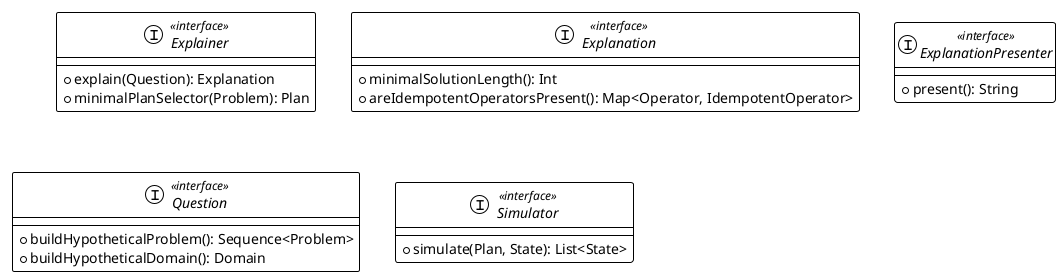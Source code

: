 @startuml

!theme plain
top to bottom direction
skinparam linetype ortho

interface Explainer << interface >> {
  + explain(Question): Explanation
  + minimalPlanSelector(Problem): Plan
}
interface Explanation << interface >> {
  + minimalSolutionLength(): Int
  + areIdempotentOperatorsPresent(): Map<Operator, IdempotentOperator>
}
interface ExplanationPresenter << interface >> {
  + present(): String
}
interface Question << interface >> {
  + buildHypotheticalProblem(): Sequence<Problem>
  + buildHypotheticalDomain(): Domain
}
interface Simulator << interface >> {
  + simulate(Plan, State): List<State>
}

@enduml
